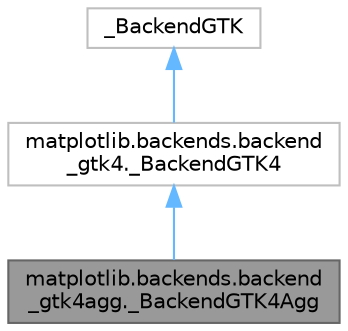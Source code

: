 digraph "matplotlib.backends.backend_gtk4agg._BackendGTK4Agg"
{
 // LATEX_PDF_SIZE
  bgcolor="transparent";
  edge [fontname=Helvetica,fontsize=10,labelfontname=Helvetica,labelfontsize=10];
  node [fontname=Helvetica,fontsize=10,shape=box,height=0.2,width=0.4];
  Node1 [id="Node000001",label="matplotlib.backends.backend\l_gtk4agg._BackendGTK4Agg",height=0.2,width=0.4,color="gray40", fillcolor="grey60", style="filled", fontcolor="black",tooltip=" "];
  Node2 -> Node1 [id="edge1_Node000001_Node000002",dir="back",color="steelblue1",style="solid",tooltip=" "];
  Node2 [id="Node000002",label="matplotlib.backends.backend\l_gtk4._BackendGTK4",height=0.2,width=0.4,color="grey75", fillcolor="white", style="filled",URL="$d0/d44/classmatplotlib_1_1backends_1_1backend__gtk4_1_1__BackendGTK4.html",tooltip=" "];
  Node3 -> Node2 [id="edge2_Node000002_Node000003",dir="back",color="steelblue1",style="solid",tooltip=" "];
  Node3 [id="Node000003",label="_BackendGTK",height=0.2,width=0.4,color="grey75", fillcolor="white", style="filled",URL="$d7/d85/class__BackendGTK.html",tooltip=" "];
}
